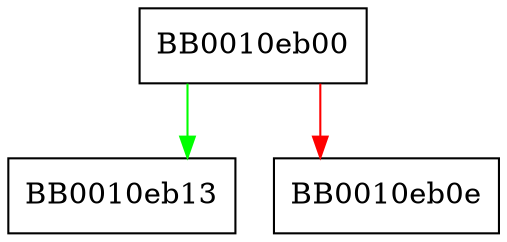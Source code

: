 digraph FUN_0010eb00 {
  node [shape="box"];
  graph [splines=ortho];
  BB0010eb00 -> BB0010eb13 [color="green"];
  BB0010eb00 -> BB0010eb0e [color="red"];
}